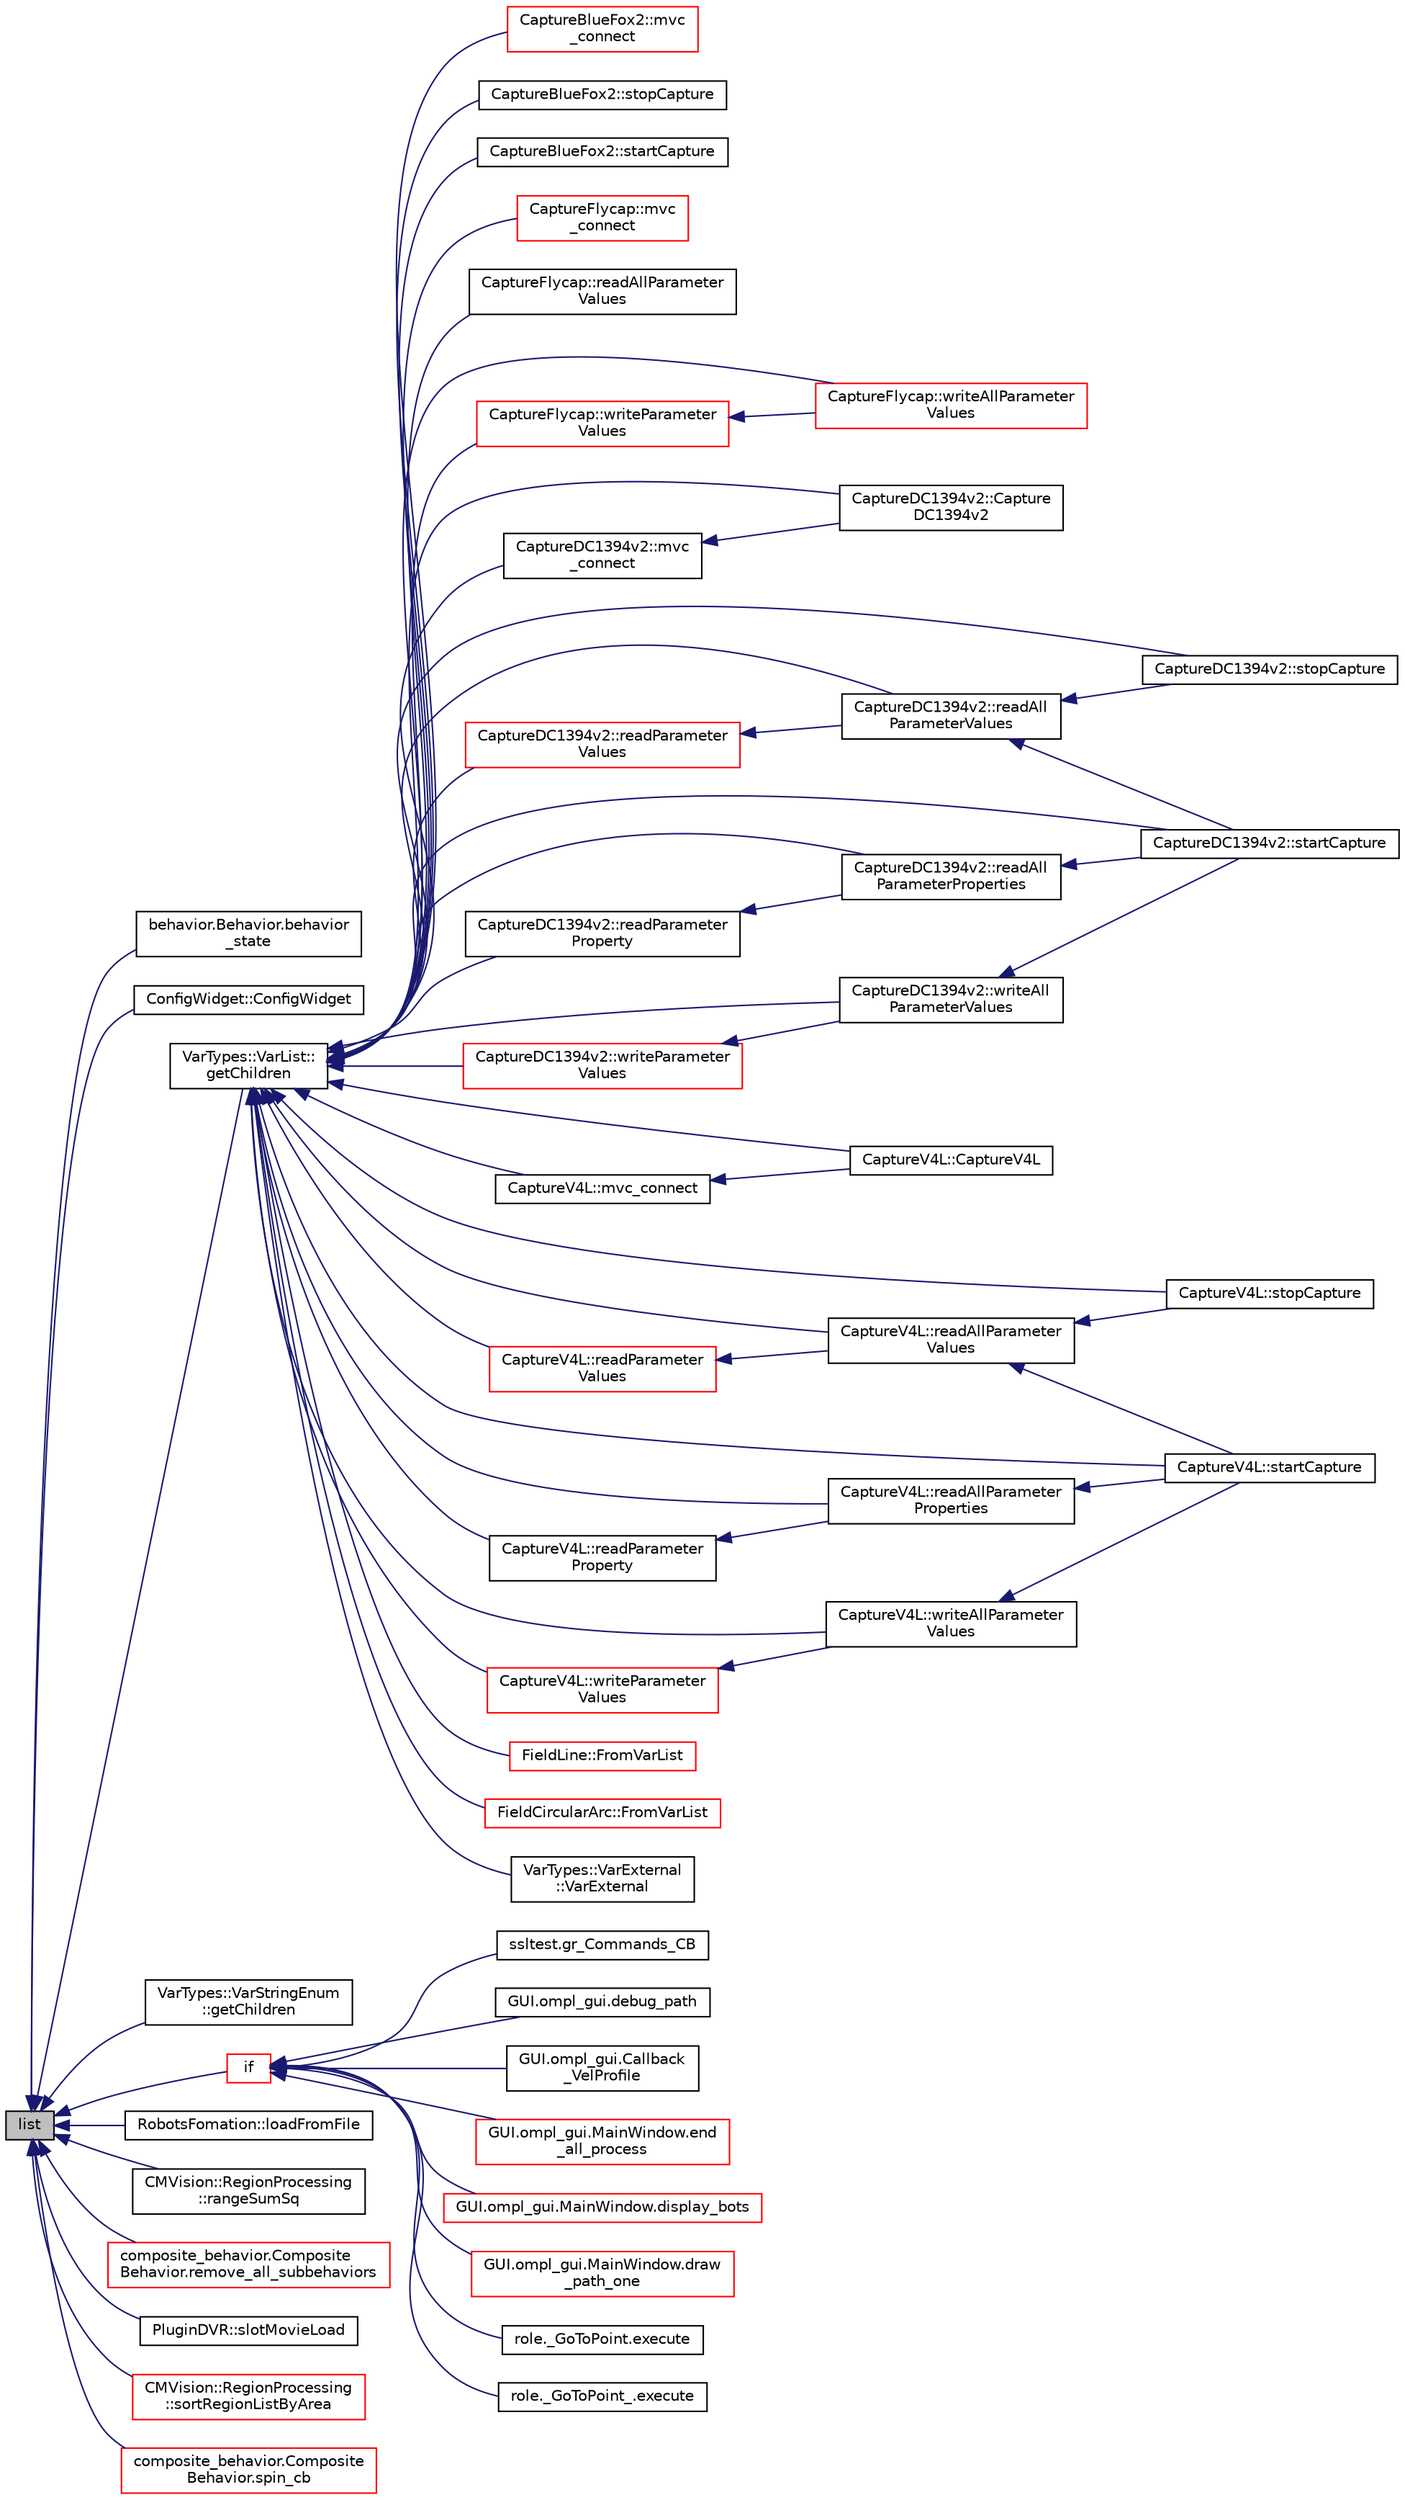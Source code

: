 digraph "list"
{
 // INTERACTIVE_SVG=YES
  edge [fontname="Helvetica",fontsize="10",labelfontname="Helvetica",labelfontsize="10"];
  node [fontname="Helvetica",fontsize="10",shape=record];
  rankdir="LR";
  Node1 [label="list",height=0.2,width=0.4,color="black", fillcolor="grey75", style="filled", fontcolor="black"];
  Node1 -> Node2 [dir="back",color="midnightblue",fontsize="10",style="solid",fontname="Helvetica"];
  Node2 [label="behavior.Behavior.behavior\l_state",height=0.2,width=0.4,color="black", fillcolor="white", style="filled",URL="$d3/d7e/classbehavior_1_1_behavior.html#afd2eea95a9d665adbccadb6713868237",tooltip="returns a state in Behavior.State that represents what the behaviors is doing use this instead of the..."];
  Node1 -> Node3 [dir="back",color="midnightblue",fontsize="10",style="solid",fontname="Helvetica"];
  Node3 [label="ConfigWidget::ConfigWidget",height=0.2,width=0.4,color="black", fillcolor="white", style="filled",URL="$d6/d55/class_config_widget.html#a7ef900142fc1a65ef49c13f89b669820"];
  Node1 -> Node4 [dir="back",color="midnightblue",fontsize="10",style="solid",fontname="Helvetica"];
  Node4 [label="VarTypes::VarList::\lgetChildren",height=0.2,width=0.4,color="black", fillcolor="white", style="filled",URL="$d1/d74/class_var_types_1_1_var_list.html#a1e8347e1bfa932c7f928effd55710462",tooltip="returns a vector of all children in the order that they occur in internally "];
  Node4 -> Node5 [dir="back",color="midnightblue",fontsize="10",style="solid",fontname="Helvetica"];
  Node5 [label="CaptureBlueFox2::mvc\l_connect",height=0.2,width=0.4,color="red", fillcolor="white", style="filled",URL="$d6/d65/class_capture_blue_fox2.html#ae53752281ebb8c760231b9363f631c31"];
  Node4 -> Node6 [dir="back",color="midnightblue",fontsize="10",style="solid",fontname="Helvetica"];
  Node6 [label="CaptureBlueFox2::stopCapture",height=0.2,width=0.4,color="black", fillcolor="white", style="filled",URL="$d6/d65/class_capture_blue_fox2.html#ae175b101564a7b4a26e504c2e4fd447d",tooltip="Stop Capture. "];
  Node4 -> Node7 [dir="back",color="midnightblue",fontsize="10",style="solid",fontname="Helvetica"];
  Node7 [label="CaptureBlueFox2::startCapture",height=0.2,width=0.4,color="black", fillcolor="white", style="filled",URL="$d6/d65/class_capture_blue_fox2.html#a6409924a90aedccb5ce877229f6f9b24",tooltip="Initialize the interface and start capture. "];
  Node4 -> Node8 [dir="back",color="midnightblue",fontsize="10",style="solid",fontname="Helvetica"];
  Node8 [label="CaptureFlycap::mvc\l_connect",height=0.2,width=0.4,color="red", fillcolor="white", style="filled",URL="$d0/de8/class_capture_flycap.html#aa161072cccb5d198d5881627478ee028"];
  Node4 -> Node9 [dir="back",color="midnightblue",fontsize="10",style="solid",fontname="Helvetica"];
  Node9 [label="CaptureFlycap::readAllParameter\lValues",height=0.2,width=0.4,color="black", fillcolor="white", style="filled",URL="$d0/de8/class_capture_flycap.html#a425c3628032eba10a9e3f7f26d3c8747"];
  Node4 -> Node10 [dir="back",color="midnightblue",fontsize="10",style="solid",fontname="Helvetica"];
  Node10 [label="CaptureFlycap::writeAllParameter\lValues",height=0.2,width=0.4,color="red", fillcolor="white", style="filled",URL="$d0/de8/class_capture_flycap.html#a92d0fefd35e2070d98c943884b939068"];
  Node4 -> Node11 [dir="back",color="midnightblue",fontsize="10",style="solid",fontname="Helvetica"];
  Node11 [label="CaptureFlycap::writeParameter\lValues",height=0.2,width=0.4,color="red", fillcolor="white", style="filled",URL="$d0/de8/class_capture_flycap.html#aa899b4340df6d7f12e5841cabdae0565"];
  Node11 -> Node10 [dir="back",color="midnightblue",fontsize="10",style="solid",fontname="Helvetica"];
  Node4 -> Node12 [dir="back",color="midnightblue",fontsize="10",style="solid",fontname="Helvetica"];
  Node12 [label="CaptureDC1394v2::Capture\lDC1394v2",height=0.2,width=0.4,color="black", fillcolor="white", style="filled",URL="$d9/db2/class_capture_d_c1394v2.html#afc4a4932dd688dcbf070324ed3df3f93"];
  Node4 -> Node13 [dir="back",color="midnightblue",fontsize="10",style="solid",fontname="Helvetica"];
  Node13 [label="CaptureDC1394v2::mvc\l_connect",height=0.2,width=0.4,color="black", fillcolor="white", style="filled",URL="$d9/db2/class_capture_d_c1394v2.html#a4dd2211f320a3512c8f0e613f59534fa"];
  Node13 -> Node12 [dir="back",color="midnightblue",fontsize="10",style="solid",fontname="Helvetica"];
  Node4 -> Node14 [dir="back",color="midnightblue",fontsize="10",style="solid",fontname="Helvetica"];
  Node14 [label="CaptureDC1394v2::readAll\lParameterValues",height=0.2,width=0.4,color="black", fillcolor="white", style="filled",URL="$d9/db2/class_capture_d_c1394v2.html#ab7938b9ad29338d70c4770fa1155cd8d"];
  Node14 -> Node15 [dir="back",color="midnightblue",fontsize="10",style="solid",fontname="Helvetica"];
  Node15 [label="CaptureDC1394v2::stopCapture",height=0.2,width=0.4,color="black", fillcolor="white", style="filled",URL="$d9/db2/class_capture_d_c1394v2.html#a134af9830a3320a239b0c8f14b2adc07",tooltip="Stop Capture. "];
  Node14 -> Node16 [dir="back",color="midnightblue",fontsize="10",style="solid",fontname="Helvetica"];
  Node16 [label="CaptureDC1394v2::startCapture",height=0.2,width=0.4,color="black", fillcolor="white", style="filled",URL="$d9/db2/class_capture_d_c1394v2.html#aa5de4131abf2ec1629ed290e1731c496",tooltip="Initialize the interface and start capture. "];
  Node4 -> Node17 [dir="back",color="midnightblue",fontsize="10",style="solid",fontname="Helvetica"];
  Node17 [label="CaptureDC1394v2::readAll\lParameterProperties",height=0.2,width=0.4,color="black", fillcolor="white", style="filled",URL="$d9/db2/class_capture_d_c1394v2.html#a5e9f11c4c9ad3e9d218845ea79669227"];
  Node17 -> Node16 [dir="back",color="midnightblue",fontsize="10",style="solid",fontname="Helvetica"];
  Node4 -> Node18 [dir="back",color="midnightblue",fontsize="10",style="solid",fontname="Helvetica"];
  Node18 [label="CaptureDC1394v2::writeAll\lParameterValues",height=0.2,width=0.4,color="black", fillcolor="white", style="filled",URL="$d9/db2/class_capture_d_c1394v2.html#a70375a2aa77d2ed35470c005c04f5b73"];
  Node18 -> Node16 [dir="back",color="midnightblue",fontsize="10",style="solid",fontname="Helvetica"];
  Node4 -> Node19 [dir="back",color="midnightblue",fontsize="10",style="solid",fontname="Helvetica"];
  Node19 [label="CaptureDC1394v2::readParameter\lValues",height=0.2,width=0.4,color="red", fillcolor="white", style="filled",URL="$d9/db2/class_capture_d_c1394v2.html#ad393401efc2065c27cd094d1e44e38e6"];
  Node19 -> Node14 [dir="back",color="midnightblue",fontsize="10",style="solid",fontname="Helvetica"];
  Node4 -> Node20 [dir="back",color="midnightblue",fontsize="10",style="solid",fontname="Helvetica"];
  Node20 [label="CaptureDC1394v2::writeParameter\lValues",height=0.2,width=0.4,color="red", fillcolor="white", style="filled",URL="$d9/db2/class_capture_d_c1394v2.html#a90f4f1d3bda06d595fd88bdca24451ee"];
  Node20 -> Node18 [dir="back",color="midnightblue",fontsize="10",style="solid",fontname="Helvetica"];
  Node4 -> Node21 [dir="back",color="midnightblue",fontsize="10",style="solid",fontname="Helvetica"];
  Node21 [label="CaptureDC1394v2::readParameter\lProperty",height=0.2,width=0.4,color="black", fillcolor="white", style="filled",URL="$d9/db2/class_capture_d_c1394v2.html#afb7ded75362a0269c5d7f837671d84a3"];
  Node21 -> Node17 [dir="back",color="midnightblue",fontsize="10",style="solid",fontname="Helvetica"];
  Node4 -> Node15 [dir="back",color="midnightblue",fontsize="10",style="solid",fontname="Helvetica"];
  Node4 -> Node16 [dir="back",color="midnightblue",fontsize="10",style="solid",fontname="Helvetica"];
  Node4 -> Node22 [dir="back",color="midnightblue",fontsize="10",style="solid",fontname="Helvetica"];
  Node22 [label="CaptureV4L::CaptureV4L",height=0.2,width=0.4,color="black", fillcolor="white", style="filled",URL="$d8/d36/class_capture_v4_l.html#a60e140b264be90f6029fc874c57cb6b1"];
  Node4 -> Node23 [dir="back",color="midnightblue",fontsize="10",style="solid",fontname="Helvetica"];
  Node23 [label="CaptureV4L::mvc_connect",height=0.2,width=0.4,color="black", fillcolor="white", style="filled",URL="$d8/d36/class_capture_v4_l.html#a694a5545fce5a0c02e7e09db6eb5431d"];
  Node23 -> Node22 [dir="back",color="midnightblue",fontsize="10",style="solid",fontname="Helvetica"];
  Node4 -> Node24 [dir="back",color="midnightblue",fontsize="10",style="solid",fontname="Helvetica"];
  Node24 [label="CaptureV4L::readAllParameter\lValues",height=0.2,width=0.4,color="black", fillcolor="white", style="filled",URL="$d8/d36/class_capture_v4_l.html#ac58d2fa318d01e96767a5275fb770ae1"];
  Node24 -> Node25 [dir="back",color="midnightblue",fontsize="10",style="solid",fontname="Helvetica"];
  Node25 [label="CaptureV4L::stopCapture",height=0.2,width=0.4,color="black", fillcolor="white", style="filled",URL="$d8/d36/class_capture_v4_l.html#a313d666c787b2b307416d9221cfda1c4",tooltip="Stop Capture. "];
  Node24 -> Node26 [dir="back",color="midnightblue",fontsize="10",style="solid",fontname="Helvetica"];
  Node26 [label="CaptureV4L::startCapture",height=0.2,width=0.4,color="black", fillcolor="white", style="filled",URL="$d8/d36/class_capture_v4_l.html#a8ef5f5e7d9613e4363b38985327f0419",tooltip="Initialize the interface and start capture. "];
  Node4 -> Node27 [dir="back",color="midnightblue",fontsize="10",style="solid",fontname="Helvetica"];
  Node27 [label="CaptureV4L::readAllParameter\lProperties",height=0.2,width=0.4,color="black", fillcolor="white", style="filled",URL="$d8/d36/class_capture_v4_l.html#a4cbafb341ff4c87805d098868be36982"];
  Node27 -> Node26 [dir="back",color="midnightblue",fontsize="10",style="solid",fontname="Helvetica"];
  Node4 -> Node28 [dir="back",color="midnightblue",fontsize="10",style="solid",fontname="Helvetica"];
  Node28 [label="CaptureV4L::writeAllParameter\lValues",height=0.2,width=0.4,color="black", fillcolor="white", style="filled",URL="$d8/d36/class_capture_v4_l.html#a89c750c07c34b351e90f3777d59b8c32"];
  Node28 -> Node26 [dir="back",color="midnightblue",fontsize="10",style="solid",fontname="Helvetica"];
  Node4 -> Node29 [dir="back",color="midnightblue",fontsize="10",style="solid",fontname="Helvetica"];
  Node29 [label="CaptureV4L::readParameter\lValues",height=0.2,width=0.4,color="red", fillcolor="white", style="filled",URL="$d8/d36/class_capture_v4_l.html#a446168ca5f7a66eb96d7da1b095e9875"];
  Node29 -> Node24 [dir="back",color="midnightblue",fontsize="10",style="solid",fontname="Helvetica"];
  Node4 -> Node30 [dir="back",color="midnightblue",fontsize="10",style="solid",fontname="Helvetica"];
  Node30 [label="CaptureV4L::writeParameter\lValues",height=0.2,width=0.4,color="red", fillcolor="white", style="filled",URL="$d8/d36/class_capture_v4_l.html#aef5391cb6afe25e055a0366db18a6dff"];
  Node30 -> Node28 [dir="back",color="midnightblue",fontsize="10",style="solid",fontname="Helvetica"];
  Node4 -> Node31 [dir="back",color="midnightblue",fontsize="10",style="solid",fontname="Helvetica"];
  Node31 [label="CaptureV4L::readParameter\lProperty",height=0.2,width=0.4,color="black", fillcolor="white", style="filled",URL="$d8/d36/class_capture_v4_l.html#a6e5bbb2219f75bb0e1efa54611a82a3d"];
  Node31 -> Node27 [dir="back",color="midnightblue",fontsize="10",style="solid",fontname="Helvetica"];
  Node4 -> Node25 [dir="back",color="midnightblue",fontsize="10",style="solid",fontname="Helvetica"];
  Node4 -> Node26 [dir="back",color="midnightblue",fontsize="10",style="solid",fontname="Helvetica"];
  Node4 -> Node32 [dir="back",color="midnightblue",fontsize="10",style="solid",fontname="Helvetica"];
  Node32 [label="FieldLine::FromVarList",height=0.2,width=0.4,color="red", fillcolor="white", style="filled",URL="$db/dda/class_field_line.html#a56c616c2ef61e3b01a0f447169d7215d"];
  Node4 -> Node33 [dir="back",color="midnightblue",fontsize="10",style="solid",fontname="Helvetica"];
  Node33 [label="FieldCircularArc::FromVarList",height=0.2,width=0.4,color="red", fillcolor="white", style="filled",URL="$da/d15/class_field_circular_arc.html#aaccbc81acc7d7b97fe007c990151a532"];
  Node4 -> Node34 [dir="back",color="midnightblue",fontsize="10",style="solid",fontname="Helvetica"];
  Node34 [label="VarTypes::VarExternal\l::VarExternal",height=0.2,width=0.4,color="black", fillcolor="white", style="filled",URL="$d3/de2/class_var_types_1_1_var_external.html#a28ed23d1b72fdbb7cf22a15c566cb1ee",tooltip="Construct a VarExternal list from an existing VarList. "];
  Node1 -> Node35 [dir="back",color="midnightblue",fontsize="10",style="solid",fontname="Helvetica"];
  Node35 [label="VarTypes::VarStringEnum\l::getChildren",height=0.2,width=0.4,color="black", fillcolor="white", style="filled",URL="$dc/d6f/class_var_types_1_1_var_string_enum.html#a767334681c5af008fda84c7f1c370d5f"];
  Node1 -> Node36 [dir="back",color="midnightblue",fontsize="10",style="solid",fontname="Helvetica"];
  Node36 [label="if",height=0.2,width=0.4,color="red", fillcolor="white", style="filled",URL="$db/df3/gr_sim_2_c_make_lists_8txt.html#a8e333db9e7d2808d6e9d7a2014f67b53"];
  Node36 -> Node37 [dir="back",color="midnightblue",fontsize="10",style="solid",fontname="Helvetica"];
  Node37 [label="ssltest.gr_Commands_CB",height=0.2,width=0.4,color="black", fillcolor="white", style="filled",URL="$d0/d67/namespacessltest.html#a42a5479a6bc0651beaf03a9f7c675b0c"];
  Node36 -> Node38 [dir="back",color="midnightblue",fontsize="10",style="solid",fontname="Helvetica"];
  Node38 [label="GUI.ompl_gui.debug_path",height=0.2,width=0.4,color="black", fillcolor="white", style="filled",URL="$d8/dba/namespace_g_u_i_1_1ompl__gui.html#ab9aa55bad129fe4fa39862f7e1669154"];
  Node36 -> Node39 [dir="back",color="midnightblue",fontsize="10",style="solid",fontname="Helvetica"];
  Node39 [label="GUI.ompl_gui.Callback\l_VelProfile",height=0.2,width=0.4,color="black", fillcolor="white", style="filled",URL="$d8/dba/namespace_g_u_i_1_1ompl__gui.html#a3765c4161c1260d3ae4474eb97111e71"];
  Node36 -> Node40 [dir="back",color="midnightblue",fontsize="10",style="solid",fontname="Helvetica"];
  Node40 [label="GUI.ompl_gui.MainWindow.end\l_all_process",height=0.2,width=0.4,color="red", fillcolor="white", style="filled",URL="$da/d05/class_g_u_i_1_1ompl__gui_1_1_main_window.html#abe6dc883506011fee9e63074301c6c11"];
  Node36 -> Node41 [dir="back",color="midnightblue",fontsize="10",style="solid",fontname="Helvetica"];
  Node41 [label="GUI.ompl_gui.MainWindow.display_bots",height=0.2,width=0.4,color="red", fillcolor="white", style="filled",URL="$da/d05/class_g_u_i_1_1ompl__gui_1_1_main_window.html#a01bdb5a8247fad9b4e173548db133077"];
  Node36 -> Node42 [dir="back",color="midnightblue",fontsize="10",style="solid",fontname="Helvetica"];
  Node42 [label="GUI.ompl_gui.MainWindow.draw\l_path_one",height=0.2,width=0.4,color="red", fillcolor="white", style="filled",URL="$da/d05/class_g_u_i_1_1ompl__gui_1_1_main_window.html#a15bce5d0e31e69c051e8340d2a21f187"];
  Node36 -> Node43 [dir="back",color="midnightblue",fontsize="10",style="solid",fontname="Helvetica"];
  Node43 [label="role._GoToPoint.execute",height=0.2,width=0.4,color="black", fillcolor="white", style="filled",URL="$d8/d2d/namespacerole_1_1___go_to_point.html#a4e63f168d2f23e1353806c7427f42b24"];
  Node36 -> Node44 [dir="back",color="midnightblue",fontsize="10",style="solid",fontname="Helvetica"];
  Node44 [label="role._GoToPoint_.execute",height=0.2,width=0.4,color="black", fillcolor="white", style="filled",URL="$d8/dc1/namespacerole_1_1___go_to_point__.html#a84a0f2068efa066cd6b131a5f0be834d"];
  Node1 -> Node45 [dir="back",color="midnightblue",fontsize="10",style="solid",fontname="Helvetica"];
  Node45 [label="RobotsFomation::loadFromFile",height=0.2,width=0.4,color="black", fillcolor="white", style="filled",URL="$dd/da7/class_robots_fomation.html#a293bc70272a5133e5357776adc501c7c"];
  Node1 -> Node46 [dir="back",color="midnightblue",fontsize="10",style="solid",fontname="Helvetica"];
  Node46 [label="CMVision::RegionProcessing\l::rangeSumSq",height=0.2,width=0.4,color="black", fillcolor="white", style="filled",URL="$d7/d54/class_c_m_vision_1_1_region_processing.html#a5b9dd02842f704db8ce9a82e8441bbeb"];
  Node1 -> Node47 [dir="back",color="midnightblue",fontsize="10",style="solid",fontname="Helvetica"];
  Node47 [label="composite_behavior.Composite\lBehavior.remove_all_subbehaviors",height=0.2,width=0.4,color="red", fillcolor="white", style="filled",URL="$d8/d31/classcomposite__behavior_1_1_composite_behavior.html#a3043802726a55cdc1b1b394302f76c8b"];
  Node1 -> Node48 [dir="back",color="midnightblue",fontsize="10",style="solid",fontname="Helvetica"];
  Node48 [label="PluginDVR::slotMovieLoad",height=0.2,width=0.4,color="black", fillcolor="white", style="filled",URL="$df/d79/class_plugin_d_v_r.html#ac1551ef5636ffba4bf6f2dc7c8f1e557"];
  Node1 -> Node49 [dir="back",color="midnightblue",fontsize="10",style="solid",fontname="Helvetica"];
  Node49 [label="CMVision::RegionProcessing\l::sortRegionListByArea",height=0.2,width=0.4,color="red", fillcolor="white", style="filled",URL="$d7/d54/class_c_m_vision_1_1_region_processing.html#a078f7bd9f6f8cb295f91431b3da3c77d"];
  Node1 -> Node50 [dir="back",color="midnightblue",fontsize="10",style="solid",fontname="Helvetica"];
  Node50 [label="composite_behavior.Composite\lBehavior.spin_cb",height=0.2,width=0.4,color="red", fillcolor="white", style="filled",URL="$d8/d31/classcomposite__behavior_1_1_composite_behavior.html#aa00b5ef75a6b70c8e343af128db6d026",tooltip="Override StateMachine.spin() so we can call spin() on subbehaviors. "];
}
